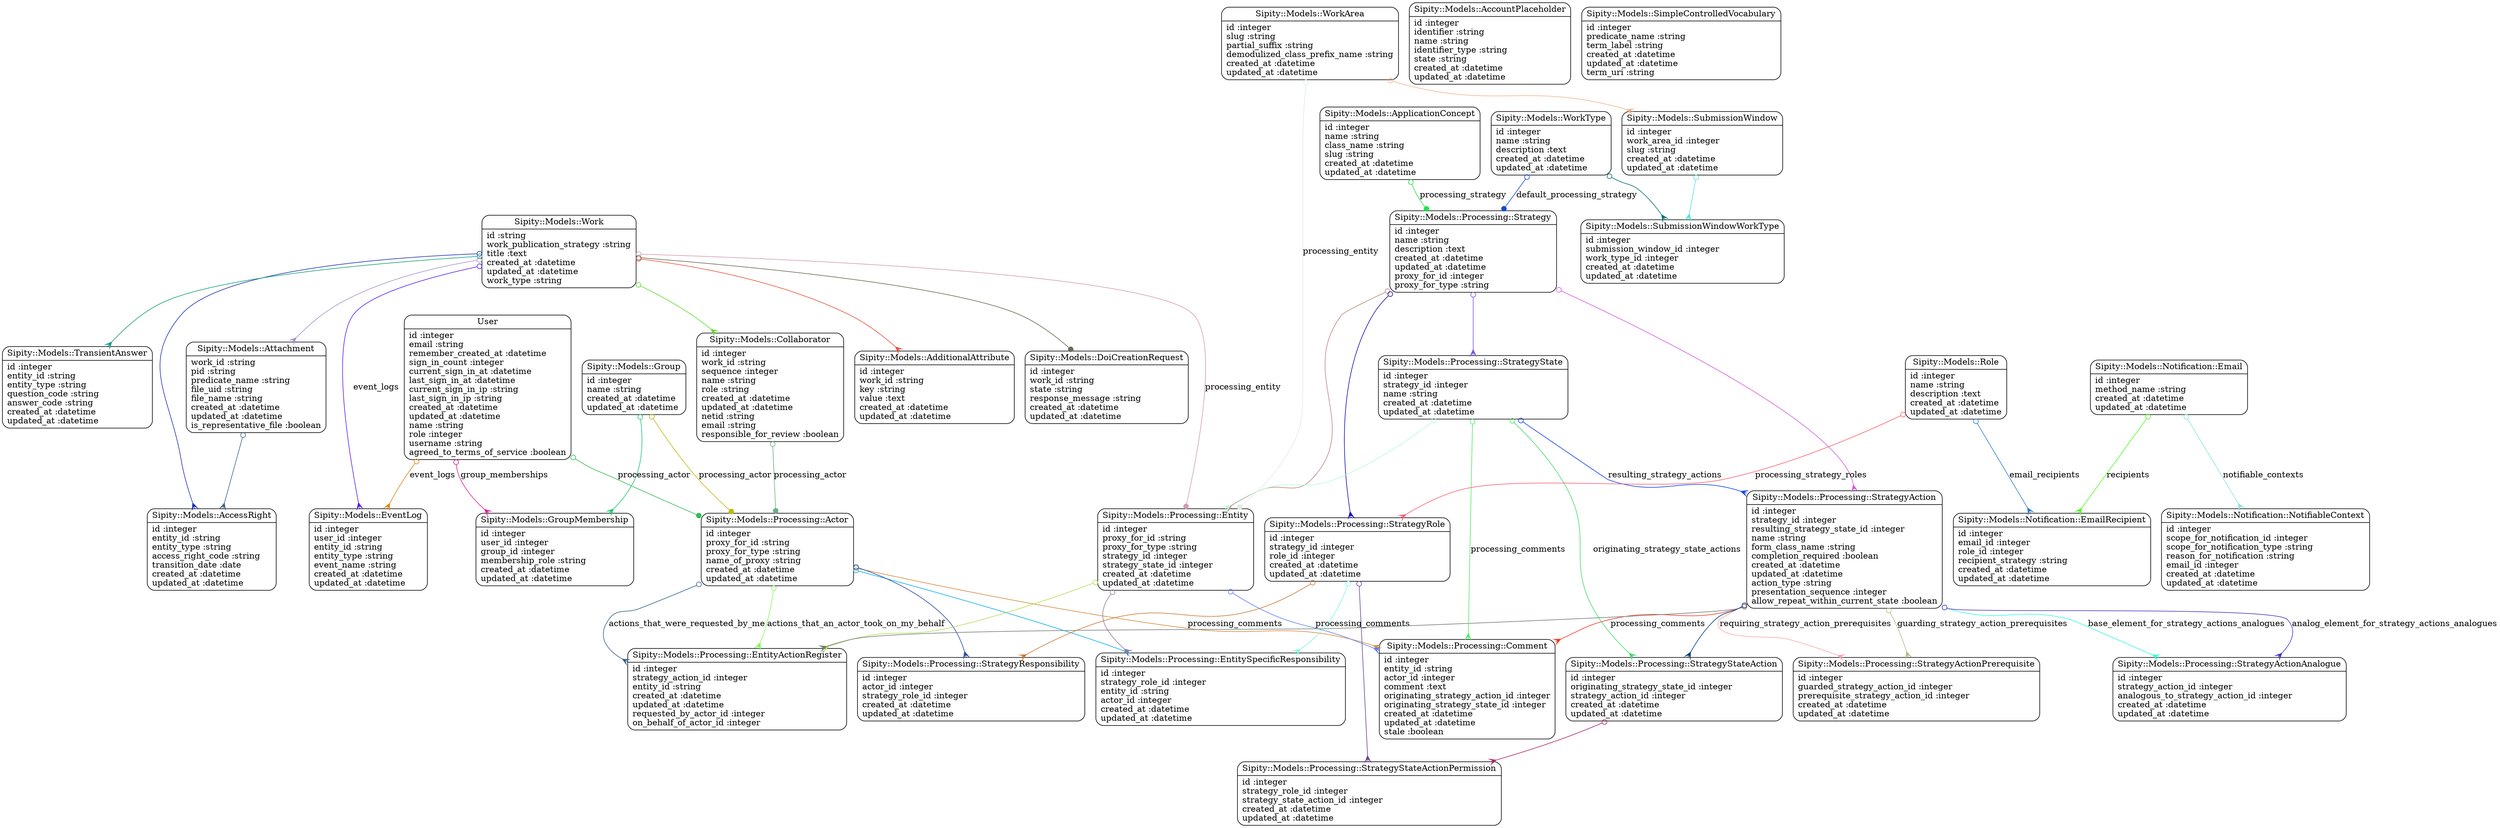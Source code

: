 digraph models_diagram {
	graph[overlap=false, splines=true]
	"Sipity::Models::AccessRight" [shape=Mrecord, label="{Sipity::Models::AccessRight|id :integer\lentity_id :string\lentity_type :string\laccess_right_code :string\ltransition_date :date\lcreated_at :datetime\lupdated_at :datetime\l}"]
	"Sipity::Models::AccountPlaceholder" [shape=Mrecord, label="{Sipity::Models::AccountPlaceholder|id :integer\lidentifier :string\lname :string\lidentifier_type :string\lstate :string\lcreated_at :datetime\lupdated_at :datetime\l}"]
	"Sipity::Models::AdditionalAttribute" [shape=Mrecord, label="{Sipity::Models::AdditionalAttribute|id :integer\lwork_id :string\lkey :string\lvalue :text\lcreated_at :datetime\lupdated_at :datetime\l}"]
	"Sipity::Models::ApplicationConcept" [shape=Mrecord, label="{Sipity::Models::ApplicationConcept|id :integer\lname :string\lclass_name :string\lslug :string\lcreated_at :datetime\lupdated_at :datetime\l}"]
	"Sipity::Models::Attachment" [shape=Mrecord, label="{Sipity::Models::Attachment|work_id :string\lpid :string\lpredicate_name :string\lfile_uid :string\lfile_name :string\lcreated_at :datetime\lupdated_at :datetime\lis_representative_file :boolean\l}"]
	"Sipity::Models::Collaborator" [shape=Mrecord, label="{Sipity::Models::Collaborator|id :integer\lwork_id :string\lsequence :integer\lname :string\lrole :string\lcreated_at :datetime\lupdated_at :datetime\lnetid :string\lemail :string\lresponsible_for_review :boolean\l}"]
	"Sipity::Models::DoiCreationRequest" [shape=Mrecord, label="{Sipity::Models::DoiCreationRequest|id :integer\lwork_id :string\lstate :string\lresponse_message :string\lcreated_at :datetime\lupdated_at :datetime\l}"]
	"Sipity::Models::EventLog" [shape=Mrecord, label="{Sipity::Models::EventLog|id :integer\luser_id :integer\lentity_id :string\lentity_type :string\levent_name :string\lcreated_at :datetime\lupdated_at :datetime\l}"]
	"Sipity::Models::Group" [shape=Mrecord, label="{Sipity::Models::Group|id :integer\lname :string\lcreated_at :datetime\lupdated_at :datetime\l}"]
	"Sipity::Models::GroupMembership" [shape=Mrecord, label="{Sipity::Models::GroupMembership|id :integer\luser_id :integer\lgroup_id :integer\lmembership_role :string\lcreated_at :datetime\lupdated_at :datetime\l}"]
	"Sipity::Models::Notification::Email" [shape=Mrecord, label="{Sipity::Models::Notification::Email|id :integer\lmethod_name :string\lcreated_at :datetime\lupdated_at :datetime\l}"]
	"Sipity::Models::Notification::EmailRecipient" [shape=Mrecord, label="{Sipity::Models::Notification::EmailRecipient|id :integer\lemail_id :integer\lrole_id :integer\lrecipient_strategy :string\lcreated_at :datetime\lupdated_at :datetime\l}"]
	"Sipity::Models::Notification::NotifiableContext" [shape=Mrecord, label="{Sipity::Models::Notification::NotifiableContext|id :integer\lscope_for_notification_id :integer\lscope_for_notification_type :string\lreason_for_notification :string\lemail_id :integer\lcreated_at :datetime\lupdated_at :datetime\l}"]
	"Sipity::Models::Processing::Actor" [shape=Mrecord, label="{Sipity::Models::Processing::Actor|id :integer\lproxy_for_id :string\lproxy_for_type :string\lname_of_proxy :string\lcreated_at :datetime\lupdated_at :datetime\l}"]
	"Sipity::Models::Processing::Comment" [shape=Mrecord, label="{Sipity::Models::Processing::Comment|id :integer\lentity_id :string\lactor_id :integer\lcomment :text\loriginating_strategy_action_id :integer\loriginating_strategy_state_id :integer\lcreated_at :datetime\lupdated_at :datetime\lstale :boolean\l}"]
	"Sipity::Models::Processing::Entity" [shape=Mrecord, label="{Sipity::Models::Processing::Entity|id :integer\lproxy_for_id :string\lproxy_for_type :string\lstrategy_id :integer\lstrategy_state_id :integer\lcreated_at :datetime\lupdated_at :datetime\l}"]
	"Sipity::Models::Processing::EntityActionRegister" [shape=Mrecord, label="{Sipity::Models::Processing::EntityActionRegister|id :integer\lstrategy_action_id :integer\lentity_id :string\lcreated_at :datetime\lupdated_at :datetime\lrequested_by_actor_id :integer\lon_behalf_of_actor_id :integer\l}"]
	"Sipity::Models::Processing::EntitySpecificResponsibility" [shape=Mrecord, label="{Sipity::Models::Processing::EntitySpecificResponsibility|id :integer\lstrategy_role_id :integer\lentity_id :string\lactor_id :integer\lcreated_at :datetime\lupdated_at :datetime\l}"]
	"Sipity::Models::Processing::Strategy" [shape=Mrecord, label="{Sipity::Models::Processing::Strategy|id :integer\lname :string\ldescription :text\lcreated_at :datetime\lupdated_at :datetime\lproxy_for_id :integer\lproxy_for_type :string\l}"]
	"Sipity::Models::Processing::StrategyAction" [shape=Mrecord, label="{Sipity::Models::Processing::StrategyAction|id :integer\lstrategy_id :integer\lresulting_strategy_state_id :integer\lname :string\lform_class_name :string\lcompletion_required :boolean\lcreated_at :datetime\lupdated_at :datetime\laction_type :string\lpresentation_sequence :integer\lallow_repeat_within_current_state :boolean\l}"]
	"Sipity::Models::Processing::StrategyActionAnalogue" [shape=Mrecord, label="{Sipity::Models::Processing::StrategyActionAnalogue|id :integer\lstrategy_action_id :integer\lanalogous_to_strategy_action_id :integer\lcreated_at :datetime\lupdated_at :datetime\l}"]
	"Sipity::Models::Processing::StrategyActionPrerequisite" [shape=Mrecord, label="{Sipity::Models::Processing::StrategyActionPrerequisite|id :integer\lguarded_strategy_action_id :integer\lprerequisite_strategy_action_id :integer\lcreated_at :datetime\lupdated_at :datetime\l}"]
	"Sipity::Models::Processing::StrategyResponsibility" [shape=Mrecord, label="{Sipity::Models::Processing::StrategyResponsibility|id :integer\lactor_id :integer\lstrategy_role_id :integer\lcreated_at :datetime\lupdated_at :datetime\l}"]
	"Sipity::Models::Processing::StrategyRole" [shape=Mrecord, label="{Sipity::Models::Processing::StrategyRole|id :integer\lstrategy_id :integer\lrole_id :integer\lcreated_at :datetime\lupdated_at :datetime\l}"]
	"Sipity::Models::Processing::StrategyState" [shape=Mrecord, label="{Sipity::Models::Processing::StrategyState|id :integer\lstrategy_id :integer\lname :string\lcreated_at :datetime\lupdated_at :datetime\l}"]
	"Sipity::Models::Processing::StrategyStateAction" [shape=Mrecord, label="{Sipity::Models::Processing::StrategyStateAction|id :integer\loriginating_strategy_state_id :integer\lstrategy_action_id :integer\lcreated_at :datetime\lupdated_at :datetime\l}"]
	"Sipity::Models::Processing::StrategyStateActionPermission" [shape=Mrecord, label="{Sipity::Models::Processing::StrategyStateActionPermission|id :integer\lstrategy_role_id :integer\lstrategy_state_action_id :integer\lcreated_at :datetime\lupdated_at :datetime\l}"]
	"Sipity::Models::Role" [shape=Mrecord, label="{Sipity::Models::Role|id :integer\lname :string\ldescription :text\lcreated_at :datetime\lupdated_at :datetime\l}"]
	"Sipity::Models::SimpleControlledVocabulary" [shape=Mrecord, label="{Sipity::Models::SimpleControlledVocabulary|id :integer\lpredicate_name :string\lterm_label :string\lcreated_at :datetime\lupdated_at :datetime\lterm_uri :string\l}"]
	"Sipity::Models::SubmissionWindow" [shape=Mrecord, label="{Sipity::Models::SubmissionWindow|id :integer\lwork_area_id :integer\lslug :string\lcreated_at :datetime\lupdated_at :datetime\l}"]
	"Sipity::Models::SubmissionWindowWorkType" [shape=Mrecord, label="{Sipity::Models::SubmissionWindowWorkType|id :integer\lsubmission_window_id :integer\lwork_type_id :integer\lcreated_at :datetime\lupdated_at :datetime\l}"]
	"Sipity::Models::TransientAnswer" [shape=Mrecord, label="{Sipity::Models::TransientAnswer|id :integer\lentity_id :string\lentity_type :string\lquestion_code :string\lanswer_code :string\lcreated_at :datetime\lupdated_at :datetime\l}"]
	"Sipity::Models::Work" [shape=Mrecord, label="{Sipity::Models::Work|id :string\lwork_publication_strategy :string\ltitle :text\lcreated_at :datetime\lupdated_at :datetime\lwork_type :string\l}"]
	"Sipity::Models::WorkArea" [shape=Mrecord, label="{Sipity::Models::WorkArea|id :integer\lslug :string\lpartial_suffix :string\ldemodulized_class_prefix_name :string\lcreated_at :datetime\lupdated_at :datetime\l}"]
	"Sipity::Models::WorkType" [shape=Mrecord, label="{Sipity::Models::WorkType|id :integer\lname :string\ldescription :text\lcreated_at :datetime\lupdated_at :datetime\l}"]
	"User" [shape=Mrecord, label="{User|id :integer\lemail :string\lremember_created_at :datetime\lsign_in_count :integer\lcurrent_sign_in_at :datetime\llast_sign_in_at :datetime\lcurrent_sign_in_ip :string\llast_sign_in_ip :string\lcreated_at :datetime\lupdated_at :datetime\lname :string\lrole :integer\lusername :string\lagreed_to_terms_of_service :boolean\l}"]
	"Sipity::Models::ApplicationConcept" -> "Sipity::Models::Processing::Strategy" [label="processing_strategy", arrowtail=odot, arrowhead=dot, dir=both color="#23DF4B"]
	"Sipity::Models::Attachment" -> "Sipity::Models::AccessRight" [arrowtail=odot, arrowhead=crow, dir=both color="#406689"]
	"Sipity::Models::Collaborator" -> "Sipity::Models::Processing::Actor" [label="processing_actor", arrowtail=odot, arrowhead=dot, dir=both color="#6AB083"]
	"Sipity::Models::Group" -> "Sipity::Models::GroupMembership" [arrowtail=odot, arrowhead=crow, dir=both color="#1EC670"]
	"Sipity::Models::Group" -> "Sipity::Models::Processing::Actor" [label="processing_actor", arrowtail=odot, arrowhead=dot, dir=both color="#C0B90A"]
	"Sipity::Models::Notification::Email" -> "Sipity::Models::Notification::NotifiableContext" [label="notifiable_contexts", arrowtail=odot, arrowhead=crow, dir=both color="#89E2D9"]
	"Sipity::Models::Notification::Email" -> "Sipity::Models::Notification::EmailRecipient" [label="recipients", arrowtail=odot, arrowhead=crow, dir=both color="#4CFB1E"]
	"Sipity::Models::Processing::Actor" -> "Sipity::Models::Processing::StrategyResponsibility" [arrowtail=odot, arrowhead=crow, dir=both color="#2748A1"]
	"Sipity::Models::Processing::Actor" -> "Sipity::Models::Processing::EntitySpecificResponsibility" [arrowtail=odot, arrowhead=crow, dir=both color="#00AEF1"]
	"Sipity::Models::Processing::Actor" -> "Sipity::Models::Processing::Comment" [label="processing_comments", arrowtail=odot, arrowhead=crow, dir=both color="#D58839"]
	"Sipity::Models::Processing::Actor" -> "Sipity::Models::Processing::EntityActionRegister" [label="actions_that_were_requested_by_me", arrowtail=odot, arrowhead=crow, dir=both color="#38628B"]
	"Sipity::Models::Processing::Actor" -> "Sipity::Models::Processing::EntityActionRegister" [label="actions_that_an_actor_took_on_my_behalf", arrowtail=odot, arrowhead=crow, dir=both color="#82F952"]
	"Sipity::Models::Processing::Entity" -> "Sipity::Models::Processing::EntityActionRegister" [arrowtail=odot, arrowhead=crow, dir=both color="#B6DB4F"]
	"Sipity::Models::Processing::Entity" -> "Sipity::Models::Processing::EntitySpecificResponsibility" [arrowtail=odot, arrowhead=crow, dir=both color="#99759C"]
	"Sipity::Models::Processing::Entity" -> "Sipity::Models::Processing::Comment" [label="processing_comments", arrowtail=odot, arrowhead=crow, dir=both color="#607CFB"]
	"Sipity::Models::Processing::Strategy" -> "Sipity::Models::Processing::Entity" [arrowtail=odot, arrowhead=crow, dir=both color="#BD8580"]
	"Sipity::Models::Processing::Strategy" -> "Sipity::Models::Processing::StrategyState" [arrowtail=odot, arrowhead=crow, dir=both color="#7854DF"]
	"Sipity::Models::Processing::Strategy" -> "Sipity::Models::Processing::StrategyAction" [arrowtail=odot, arrowhead=crow, dir=both color="#D45BDF"]
	"Sipity::Models::Processing::Strategy" -> "Sipity::Models::Processing::StrategyRole" [arrowtail=odot, arrowhead=crow, dir=both color="#1409BD"]
	"Sipity::Models::Processing::StrategyAction" -> "Sipity::Models::Processing::EntityActionRegister" [arrowtail=odot, arrowhead=crow, dir=both color="#6F7D77"]
	"Sipity::Models::Processing::StrategyAction" -> "Sipity::Models::Processing::StrategyStateAction" [arrowtail=odot, arrowhead=crow, dir=both color="#003B7F"]
	"Sipity::Models::Processing::StrategyAction" -> "Sipity::Models::Processing::StrategyActionPrerequisite" [label="guarding_strategy_action_prerequisites", arrowtail=odot, arrowhead=crow, dir=both color="#B4B784"]
	"Sipity::Models::Processing::StrategyAction" -> "Sipity::Models::Processing::StrategyActionPrerequisite" [label="requiring_strategy_action_prerequisites", arrowtail=odot, arrowhead=crow, dir=both color="#FBA6AF"]
	"Sipity::Models::Processing::StrategyAction" -> "Sipity::Models::Processing::Comment" [label="processing_comments", arrowtail=odot, arrowhead=crow, dir=both color="#F93520"]
	"Sipity::Models::Processing::StrategyAction" -> "Sipity::Models::Processing::StrategyActionAnalogue" [label="base_element_for_strategy_actions_analogues", arrowtail=odot, arrowhead=crow, dir=both color="#2FFDDD"]
	"Sipity::Models::Processing::StrategyAction" -> "Sipity::Models::Processing::StrategyActionAnalogue" [label="analog_element_for_strategy_actions_analogues", arrowtail=odot, arrowhead=crow, dir=both color="#5133C0"]
	"Sipity::Models::Processing::StrategyRole" -> "Sipity::Models::Processing::StrategyResponsibility" [arrowtail=odot, arrowhead=crow, dir=both color="#CC7734"]
	"Sipity::Models::Processing::StrategyRole" -> "Sipity::Models::Processing::StrategyStateActionPermission" [arrowtail=odot, arrowhead=crow, dir=both color="#67449B"]
	"Sipity::Models::Processing::StrategyRole" -> "Sipity::Models::Processing::EntitySpecificResponsibility" [arrowtail=odot, arrowhead=crow, dir=both color="#7DF9E0"]
	"Sipity::Models::Processing::StrategyState" -> "Sipity::Models::Processing::StrategyStateAction" [label="originating_strategy_state_actions", arrowtail=odot, arrowhead=crow, dir=both color="#43DB6B"]
	"Sipity::Models::Processing::StrategyState" -> "Sipity::Models::Processing::StrategyAction" [label="resulting_strategy_actions", arrowtail=odot, arrowhead=crow, dir=both color="#0E3FF6"]
	"Sipity::Models::Processing::StrategyState" -> "Sipity::Models::Processing::Comment" [label="processing_comments", arrowtail=odot, arrowhead=crow, dir=both color="#51EA66"]
	"Sipity::Models::Processing::StrategyState" -> "Sipity::Models::Processing::Entity" [arrowtail=odot, arrowhead=crow, dir=both color="#B7F8D9"]
	"Sipity::Models::Processing::StrategyStateAction" -> "Sipity::Models::Processing::StrategyStateActionPermission" [arrowtail=odot, arrowhead=crow, dir=both color="#AF2566"]
	"Sipity::Models::Role" -> "Sipity::Models::Processing::StrategyRole" [label="processing_strategy_roles", arrowtail=odot, arrowhead=crow, dir=both color="#FB616D"]
	"Sipity::Models::Role" -> "Sipity::Models::Notification::EmailRecipient" [label="email_recipients", arrowtail=odot, arrowhead=crow, dir=both color="#327CD0"]
	"Sipity::Models::SubmissionWindow" -> "Sipity::Models::SubmissionWindowWorkType" [arrowtail=odot, arrowhead=crow, dir=both color="#50E8D3"]
	"Sipity::Models::Work" -> "Sipity::Models::Collaborator" [arrowtail=odot, arrowhead=crow, dir=both color="#5FDC2D"]
	"Sipity::Models::Work" -> "Sipity::Models::AdditionalAttribute" [arrowtail=odot, arrowhead=crow, dir=both color="#E9533D"]
	"Sipity::Models::Work" -> "Sipity::Models::Attachment" [arrowtail=odot, arrowhead=crow, dir=both color="#A792CB"]
	"Sipity::Models::Work" -> "Sipity::Models::DoiCreationRequest" [arrowtail=odot, arrowhead=dot, dir=both color="#6A6B53"]
	"Sipity::Models::Work" -> "Sipity::Models::AccessRight" [arrowtail=odot, arrowhead=crow, dir=both color="#1C32AF"]
	"Sipity::Models::Work" -> "Sipity::Models::TransientAnswer" [arrowtail=odot, arrowhead=crow, dir=both color="#15A07E"]
	"Sipity::Models::Work" -> "Sipity::Models::EventLog" [label="event_logs", arrowtail=odot, arrowhead=crow, dir=both color="#581FF8"]
	"Sipity::Models::Work" -> "Sipity::Models::Processing::Entity" [label="processing_entity", arrowtail=odot, arrowhead=dot, dir=both color="#D49BB3"]
	"Sipity::Models::WorkArea" -> "Sipity::Models::SubmissionWindow" [arrowtail=odot, arrowhead=crow, dir=both color="#F6B28A"]
	"Sipity::Models::WorkArea" -> "Sipity::Models::Processing::Entity" [label="processing_entity", arrowtail=odot, arrowhead=dot, dir=both color="#DEEBE2"]
	"Sipity::Models::WorkType" -> "Sipity::Models::SubmissionWindowWorkType" [arrowtail=odot, arrowhead=crow, dir=both color="#087071"]
	"Sipity::Models::WorkType" -> "Sipity::Models::Processing::Strategy" [label="default_processing_strategy", arrowtail=odot, arrowhead=dot, dir=both color="#1748D3"]
	"User" -> "Sipity::Models::GroupMembership" [label="group_memberships", arrowtail=odot, arrowhead=crow, dir=both color="#DA219C"]
	"User" -> "Sipity::Models::Processing::Actor" [label="processing_actor", arrowtail=odot, arrowhead=dot, dir=both color="#35BB55"]
	"User" -> "Sipity::Models::EventLog" [label="event_logs", arrowtail=odot, arrowhead=crow, dir=both color="#D4890E"]
}

